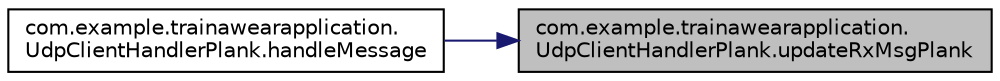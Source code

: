 digraph "com.example.trainawearapplication.UdpClientHandlerPlank.updateRxMsgPlank"
{
 // INTERACTIVE_SVG=YES
 // LATEX_PDF_SIZE
  edge [fontname="Helvetica",fontsize="10",labelfontname="Helvetica",labelfontsize="10"];
  node [fontname="Helvetica",fontsize="10",shape=record];
  rankdir="RL";
  Node9 [label="com.example.trainawearapplication.\lUdpClientHandlerPlank.updateRxMsgPlank",height=0.2,width=0.4,color="black", fillcolor="grey75", style="filled", fontcolor="black",tooltip="Method that updates the receive field with the received String; used to read the String."];
  Node9 -> Node10 [dir="back",color="midnightblue",fontsize="10",style="solid",fontname="Helvetica"];
  Node10 [label="com.example.trainawearapplication.\lUdpClientHandlerPlank.handleMessage",height=0.2,width=0.4,color="black", fillcolor="white", style="filled",URL="$classcom_1_1example_1_1trainawearapplication_1_1_udp_client_handler_plank.html#a2182425709c67eae734dd1f8dc2e228c",tooltip=" "];
}
